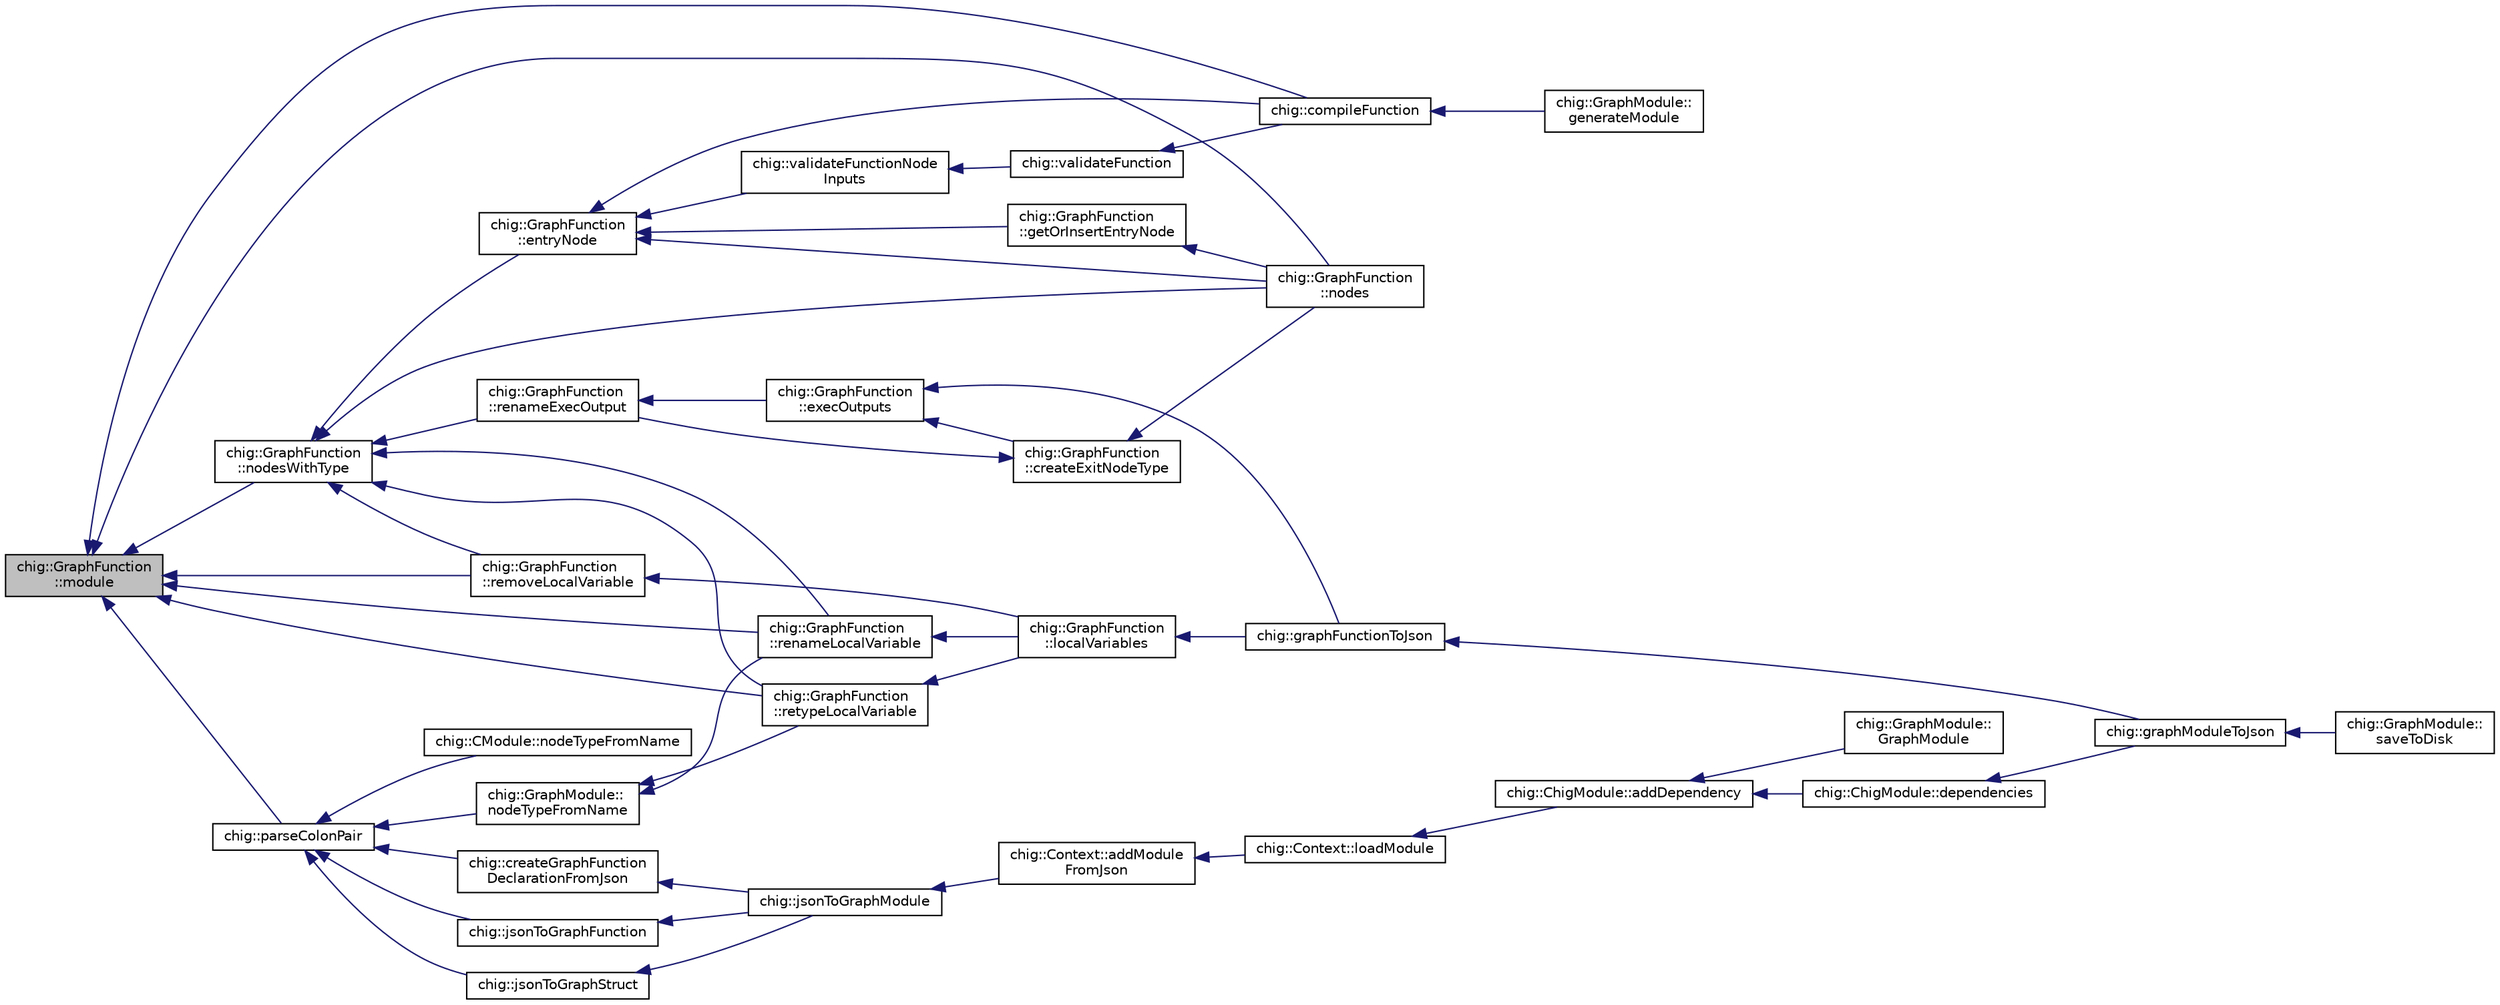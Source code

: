 digraph "chig::GraphFunction::module"
{
 // INTERACTIVE_SVG=YES
  edge [fontname="Helvetica",fontsize="10",labelfontname="Helvetica",labelfontsize="10"];
  node [fontname="Helvetica",fontsize="10",shape=record];
  rankdir="LR";
  Node392 [label="chig::GraphFunction\l::module",height=0.2,width=0.4,color="black", fillcolor="grey75", style="filled", fontcolor="black"];
  Node392 -> Node393 [dir="back",color="midnightblue",fontsize="10",style="solid",fontname="Helvetica"];
  Node393 [label="chig::compileFunction",height=0.2,width=0.4,color="black", fillcolor="white", style="filled",URL="$namespacechig.html#a4f26546c4bc76c31cc822d0365be0f30",tooltip="Compile the graph to an llvm::Function (usually called from JsonModule::generateModule) ..."];
  Node393 -> Node394 [dir="back",color="midnightblue",fontsize="10",style="solid",fontname="Helvetica"];
  Node394 [label="chig::GraphModule::\lgenerateModule",height=0.2,width=0.4,color="black", fillcolor="white", style="filled",URL="$structchig_1_1GraphModule.html#a4c3a1ba833c0bd7e9a3daf0fd42eb6c6",tooltip="Generate a llvm::Module from the module. "];
  Node392 -> Node395 [dir="back",color="midnightblue",fontsize="10",style="solid",fontname="Helvetica"];
  Node395 [label="chig::GraphFunction\l::nodes",height=0.2,width=0.4,color="black", fillcolor="white", style="filled",URL="$structchig_1_1GraphFunction.html#aed770126edca8a167de5e44582e646de"];
  Node392 -> Node396 [dir="back",color="midnightblue",fontsize="10",style="solid",fontname="Helvetica"];
  Node396 [label="chig::GraphFunction\l::nodesWithType",height=0.2,width=0.4,color="black", fillcolor="white", style="filled",URL="$structchig_1_1GraphFunction.html#a7d7e5f171567911eb4086670b1d8571a",tooltip="Gets the nodes with a given type. "];
  Node396 -> Node395 [dir="back",color="midnightblue",fontsize="10",style="solid",fontname="Helvetica"];
  Node396 -> Node397 [dir="back",color="midnightblue",fontsize="10",style="solid",fontname="Helvetica"];
  Node397 [label="chig::GraphFunction\l::entryNode",height=0.2,width=0.4,color="black", fillcolor="white", style="filled",URL="$structchig_1_1GraphFunction.html#aa47e30665a08b671950c4e8411c7a4ba",tooltip="Gets the node with type lang:entry returns nullptr on failure Also returns nullptr if there are two e..."];
  Node397 -> Node393 [dir="back",color="midnightblue",fontsize="10",style="solid",fontname="Helvetica"];
  Node397 -> Node398 [dir="back",color="midnightblue",fontsize="10",style="solid",fontname="Helvetica"];
  Node398 [label="chig::GraphFunction\l::getOrInsertEntryNode",height=0.2,width=0.4,color="black", fillcolor="white", style="filled",URL="$structchig_1_1GraphFunction.html#a6b52aef92086d65539ad8be1ad78469e",tooltip="Creates an entry node if it doesn&#39;t already exist, else just return it. "];
  Node398 -> Node395 [dir="back",color="midnightblue",fontsize="10",style="solid",fontname="Helvetica"];
  Node397 -> Node395 [dir="back",color="midnightblue",fontsize="10",style="solid",fontname="Helvetica"];
  Node397 -> Node399 [dir="back",color="midnightblue",fontsize="10",style="solid",fontname="Helvetica"];
  Node399 [label="chig::validateFunctionNode\lInputs",height=0.2,width=0.4,color="black", fillcolor="white", style="filled",URL="$namespacechig.html#ad868894793d664b6ae994f24fc781b4b",tooltip="The make sure that nodes are called before their outputs are used. "];
  Node399 -> Node400 [dir="back",color="midnightblue",fontsize="10",style="solid",fontname="Helvetica"];
  Node400 [label="chig::validateFunction",height=0.2,width=0.4,color="black", fillcolor="white", style="filled",URL="$namespacechig.html#afccf44a2370371aae836862d9731155e",tooltip="Validate that a function is compilable. "];
  Node400 -> Node393 [dir="back",color="midnightblue",fontsize="10",style="solid",fontname="Helvetica"];
  Node396 -> Node401 [dir="back",color="midnightblue",fontsize="10",style="solid",fontname="Helvetica"];
  Node401 [label="chig::GraphFunction\l::renameExecOutput",height=0.2,width=0.4,color="black", fillcolor="white", style="filled",URL="$structchig_1_1GraphFunction.html#a242c9e82374bc304966506efd81ed0f5",tooltip="Rename an exec output If idx is out of range, this function does nothing. "];
  Node401 -> Node402 [dir="back",color="midnightblue",fontsize="10",style="solid",fontname="Helvetica"];
  Node402 [label="chig::GraphFunction\l::execOutputs",height=0.2,width=0.4,color="black", fillcolor="white", style="filled",URL="$structchig_1_1GraphFunction.html#ae155f716b072ef5f8e3ba064ae7ef8c0",tooltip="Get the function exec outputs. "];
  Node402 -> Node403 [dir="back",color="midnightblue",fontsize="10",style="solid",fontname="Helvetica"];
  Node403 [label="chig::GraphFunction\l::createExitNodeType",height=0.2,width=0.4,color="black", fillcolor="white", style="filled",URL="$structchig_1_1GraphFunction.html#ac7c52122fef0c74d9d0ee04af9a741c4",tooltip="Create a fresh NodeType for an exit. "];
  Node403 -> Node395 [dir="back",color="midnightblue",fontsize="10",style="solid",fontname="Helvetica"];
  Node403 -> Node401 [dir="back",color="midnightblue",fontsize="10",style="solid",fontname="Helvetica"];
  Node402 -> Node404 [dir="back",color="midnightblue",fontsize="10",style="solid",fontname="Helvetica"];
  Node404 [label="chig::graphFunctionToJson",height=0.2,width=0.4,color="black", fillcolor="white", style="filled",URL="$namespacechig.html#ad0fd9448ab1cd1d73351fad5967a7b9b",tooltip="Serialize a GraphFunction to json. "];
  Node404 -> Node405 [dir="back",color="midnightblue",fontsize="10",style="solid",fontname="Helvetica"];
  Node405 [label="chig::graphModuleToJson",height=0.2,width=0.4,color="black", fillcolor="white", style="filled",URL="$namespacechig.html#aaef3bb08f472ae32b2d3b292e69a007a",tooltip="Serialize a JsonModule to json. "];
  Node405 -> Node406 [dir="back",color="midnightblue",fontsize="10",style="solid",fontname="Helvetica"];
  Node406 [label="chig::GraphModule::\lsaveToDisk",height=0.2,width=0.4,color="black", fillcolor="white", style="filled",URL="$structchig_1_1GraphModule.html#accb1a64da697a29e28d78a9a09bd52ff",tooltip="Serialize to disk in the context. "];
  Node396 -> Node407 [dir="back",color="midnightblue",fontsize="10",style="solid",fontname="Helvetica"];
  Node407 [label="chig::GraphFunction\l::removeLocalVariable",height=0.2,width=0.4,color="black", fillcolor="white", style="filled",URL="$structchig_1_1GraphFunction.html#a1c45651f8ac9b7bf9cebcd11d91763f0",tooltip="Remove a local variable from the function by name. "];
  Node407 -> Node408 [dir="back",color="midnightblue",fontsize="10",style="solid",fontname="Helvetica"];
  Node408 [label="chig::GraphFunction\l::localVariables",height=0.2,width=0.4,color="black", fillcolor="white", style="filled",URL="$structchig_1_1GraphFunction.html#a72a81861d1331948804b2a267598ec79",tooltip="Get the local variables. "];
  Node408 -> Node404 [dir="back",color="midnightblue",fontsize="10",style="solid",fontname="Helvetica"];
  Node396 -> Node409 [dir="back",color="midnightblue",fontsize="10",style="solid",fontname="Helvetica"];
  Node409 [label="chig::GraphFunction\l::renameLocalVariable",height=0.2,width=0.4,color="black", fillcolor="white", style="filled",URL="$structchig_1_1GraphFunction.html#a9eff598c36c450953054331757bf6d6b",tooltip="Rename a local variable. "];
  Node409 -> Node408 [dir="back",color="midnightblue",fontsize="10",style="solid",fontname="Helvetica"];
  Node396 -> Node410 [dir="back",color="midnightblue",fontsize="10",style="solid",fontname="Helvetica"];
  Node410 [label="chig::GraphFunction\l::retypeLocalVariable",height=0.2,width=0.4,color="black", fillcolor="white", style="filled",URL="$structchig_1_1GraphFunction.html#a905a09106e02a246daac43a37c42b97b",tooltip="Set a new type to a local variable. "];
  Node410 -> Node408 [dir="back",color="midnightblue",fontsize="10",style="solid",fontname="Helvetica"];
  Node392 -> Node411 [dir="back",color="midnightblue",fontsize="10",style="solid",fontname="Helvetica"];
  Node411 [label="chig::parseColonPair",height=0.2,width=0.4,color="black", fillcolor="white", style="filled",URL="$namespacechig.html#afcb097e8f99cd26ed33dd582f0d952f0",tooltip="Parse a colonated pair Example: lang:i32 would turn into {lang, i32}. "];
  Node411 -> Node412 [dir="back",color="midnightblue",fontsize="10",style="solid",fontname="Helvetica"];
  Node412 [label="chig::createGraphFunction\lDeclarationFromJson",height=0.2,width=0.4,color="black", fillcolor="white", style="filled",URL="$namespacechig.html#a860a6f4d8180f1fb71729896291891b7",tooltip="Create a forward declaration of a function in a module with an empty graph. "];
  Node412 -> Node413 [dir="back",color="midnightblue",fontsize="10",style="solid",fontname="Helvetica"];
  Node413 [label="chig::jsonToGraphModule",height=0.2,width=0.4,color="black", fillcolor="white", style="filled",URL="$namespacechig.html#a3b1bc50c9d7b3cdb17ffcb3ad602f7ab",tooltip="Load a GraphModule from json. "];
  Node413 -> Node414 [dir="back",color="midnightblue",fontsize="10",style="solid",fontname="Helvetica"];
  Node414 [label="chig::Context::addModule\lFromJson",height=0.2,width=0.4,color="black", fillcolor="white", style="filled",URL="$structchig_1_1Context.html#a077f8ef8c0dd541ec2e2d64bcd8f9fc0",tooltip="Load a module from JSON – avoid this use the string overload. "];
  Node414 -> Node415 [dir="back",color="midnightblue",fontsize="10",style="solid",fontname="Helvetica"];
  Node415 [label="chig::Context::loadModule",height=0.2,width=0.4,color="black", fillcolor="white", style="filled",URL="$structchig_1_1Context.html#a75ab64b58e168998761ed6ebd5e493b2",tooltip="Load a module from disk. "];
  Node415 -> Node416 [dir="back",color="midnightblue",fontsize="10",style="solid",fontname="Helvetica"];
  Node416 [label="chig::ChigModule::addDependency",height=0.2,width=0.4,color="black", fillcolor="white", style="filled",URL="$structchig_1_1ChigModule.html#ad5feee65f261f3777edddd027eb89400",tooltip="Add a dependency to the module Loads the module from context() if it isn&#39;t already loaded..."];
  Node416 -> Node417 [dir="back",color="midnightblue",fontsize="10",style="solid",fontname="Helvetica"];
  Node417 [label="chig::ChigModule::dependencies",height=0.2,width=0.4,color="black", fillcolor="white", style="filled",URL="$structchig_1_1ChigModule.html#a7f239dc07b0a4d74d6907da6f25127dc",tooltip="Get the dependencies. "];
  Node417 -> Node405 [dir="back",color="midnightblue",fontsize="10",style="solid",fontname="Helvetica"];
  Node416 -> Node418 [dir="back",color="midnightblue",fontsize="10",style="solid",fontname="Helvetica"];
  Node418 [label="chig::GraphModule::\lGraphModule",height=0.2,width=0.4,color="black", fillcolor="white", style="filled",URL="$structchig_1_1GraphModule.html#a65458343d0344b6b806f9b0b780b32f4",tooltip="Construct a GraphModule. "];
  Node411 -> Node419 [dir="back",color="midnightblue",fontsize="10",style="solid",fontname="Helvetica"];
  Node419 [label="chig::jsonToGraphFunction",height=0.2,width=0.4,color="black", fillcolor="white", style="filled",URL="$namespacechig.html#a62056798e67720d435705b99f7e16cd0",tooltip="Load a GraphFunction–must already exist (use createGraphFunctionDeclarationFromJson) ..."];
  Node419 -> Node413 [dir="back",color="midnightblue",fontsize="10",style="solid",fontname="Helvetica"];
  Node411 -> Node420 [dir="back",color="midnightblue",fontsize="10",style="solid",fontname="Helvetica"];
  Node420 [label="chig::jsonToGraphStruct",height=0.2,width=0.4,color="black", fillcolor="white", style="filled",URL="$namespacechig.html#a2af3c68005d33184e5e66b35c4737902",tooltip="Load a GraphStruct from json. "];
  Node420 -> Node413 [dir="back",color="midnightblue",fontsize="10",style="solid",fontname="Helvetica"];
  Node411 -> Node421 [dir="back",color="midnightblue",fontsize="10",style="solid",fontname="Helvetica"];
  Node421 [label="chig::CModule::nodeTypeFromName",height=0.2,width=0.4,color="black", fillcolor="white", style="filled",URL="$structchig_1_1CModule.html#a2cabea4f20241d1c2451fd5b9c4dc9c7",tooltip="Create a node type that is in the module from the name and json. "];
  Node411 -> Node422 [dir="back",color="midnightblue",fontsize="10",style="solid",fontname="Helvetica"];
  Node422 [label="chig::GraphModule::\lnodeTypeFromName",height=0.2,width=0.4,color="black", fillcolor="white", style="filled",URL="$structchig_1_1GraphModule.html#a3a3e16c194c091ee109eabaca14e3c43",tooltip="Create a node type that is in the module from the name and json. "];
  Node422 -> Node409 [dir="back",color="midnightblue",fontsize="10",style="solid",fontname="Helvetica"];
  Node422 -> Node410 [dir="back",color="midnightblue",fontsize="10",style="solid",fontname="Helvetica"];
  Node392 -> Node407 [dir="back",color="midnightblue",fontsize="10",style="solid",fontname="Helvetica"];
  Node392 -> Node409 [dir="back",color="midnightblue",fontsize="10",style="solid",fontname="Helvetica"];
  Node392 -> Node410 [dir="back",color="midnightblue",fontsize="10",style="solid",fontname="Helvetica"];
}
